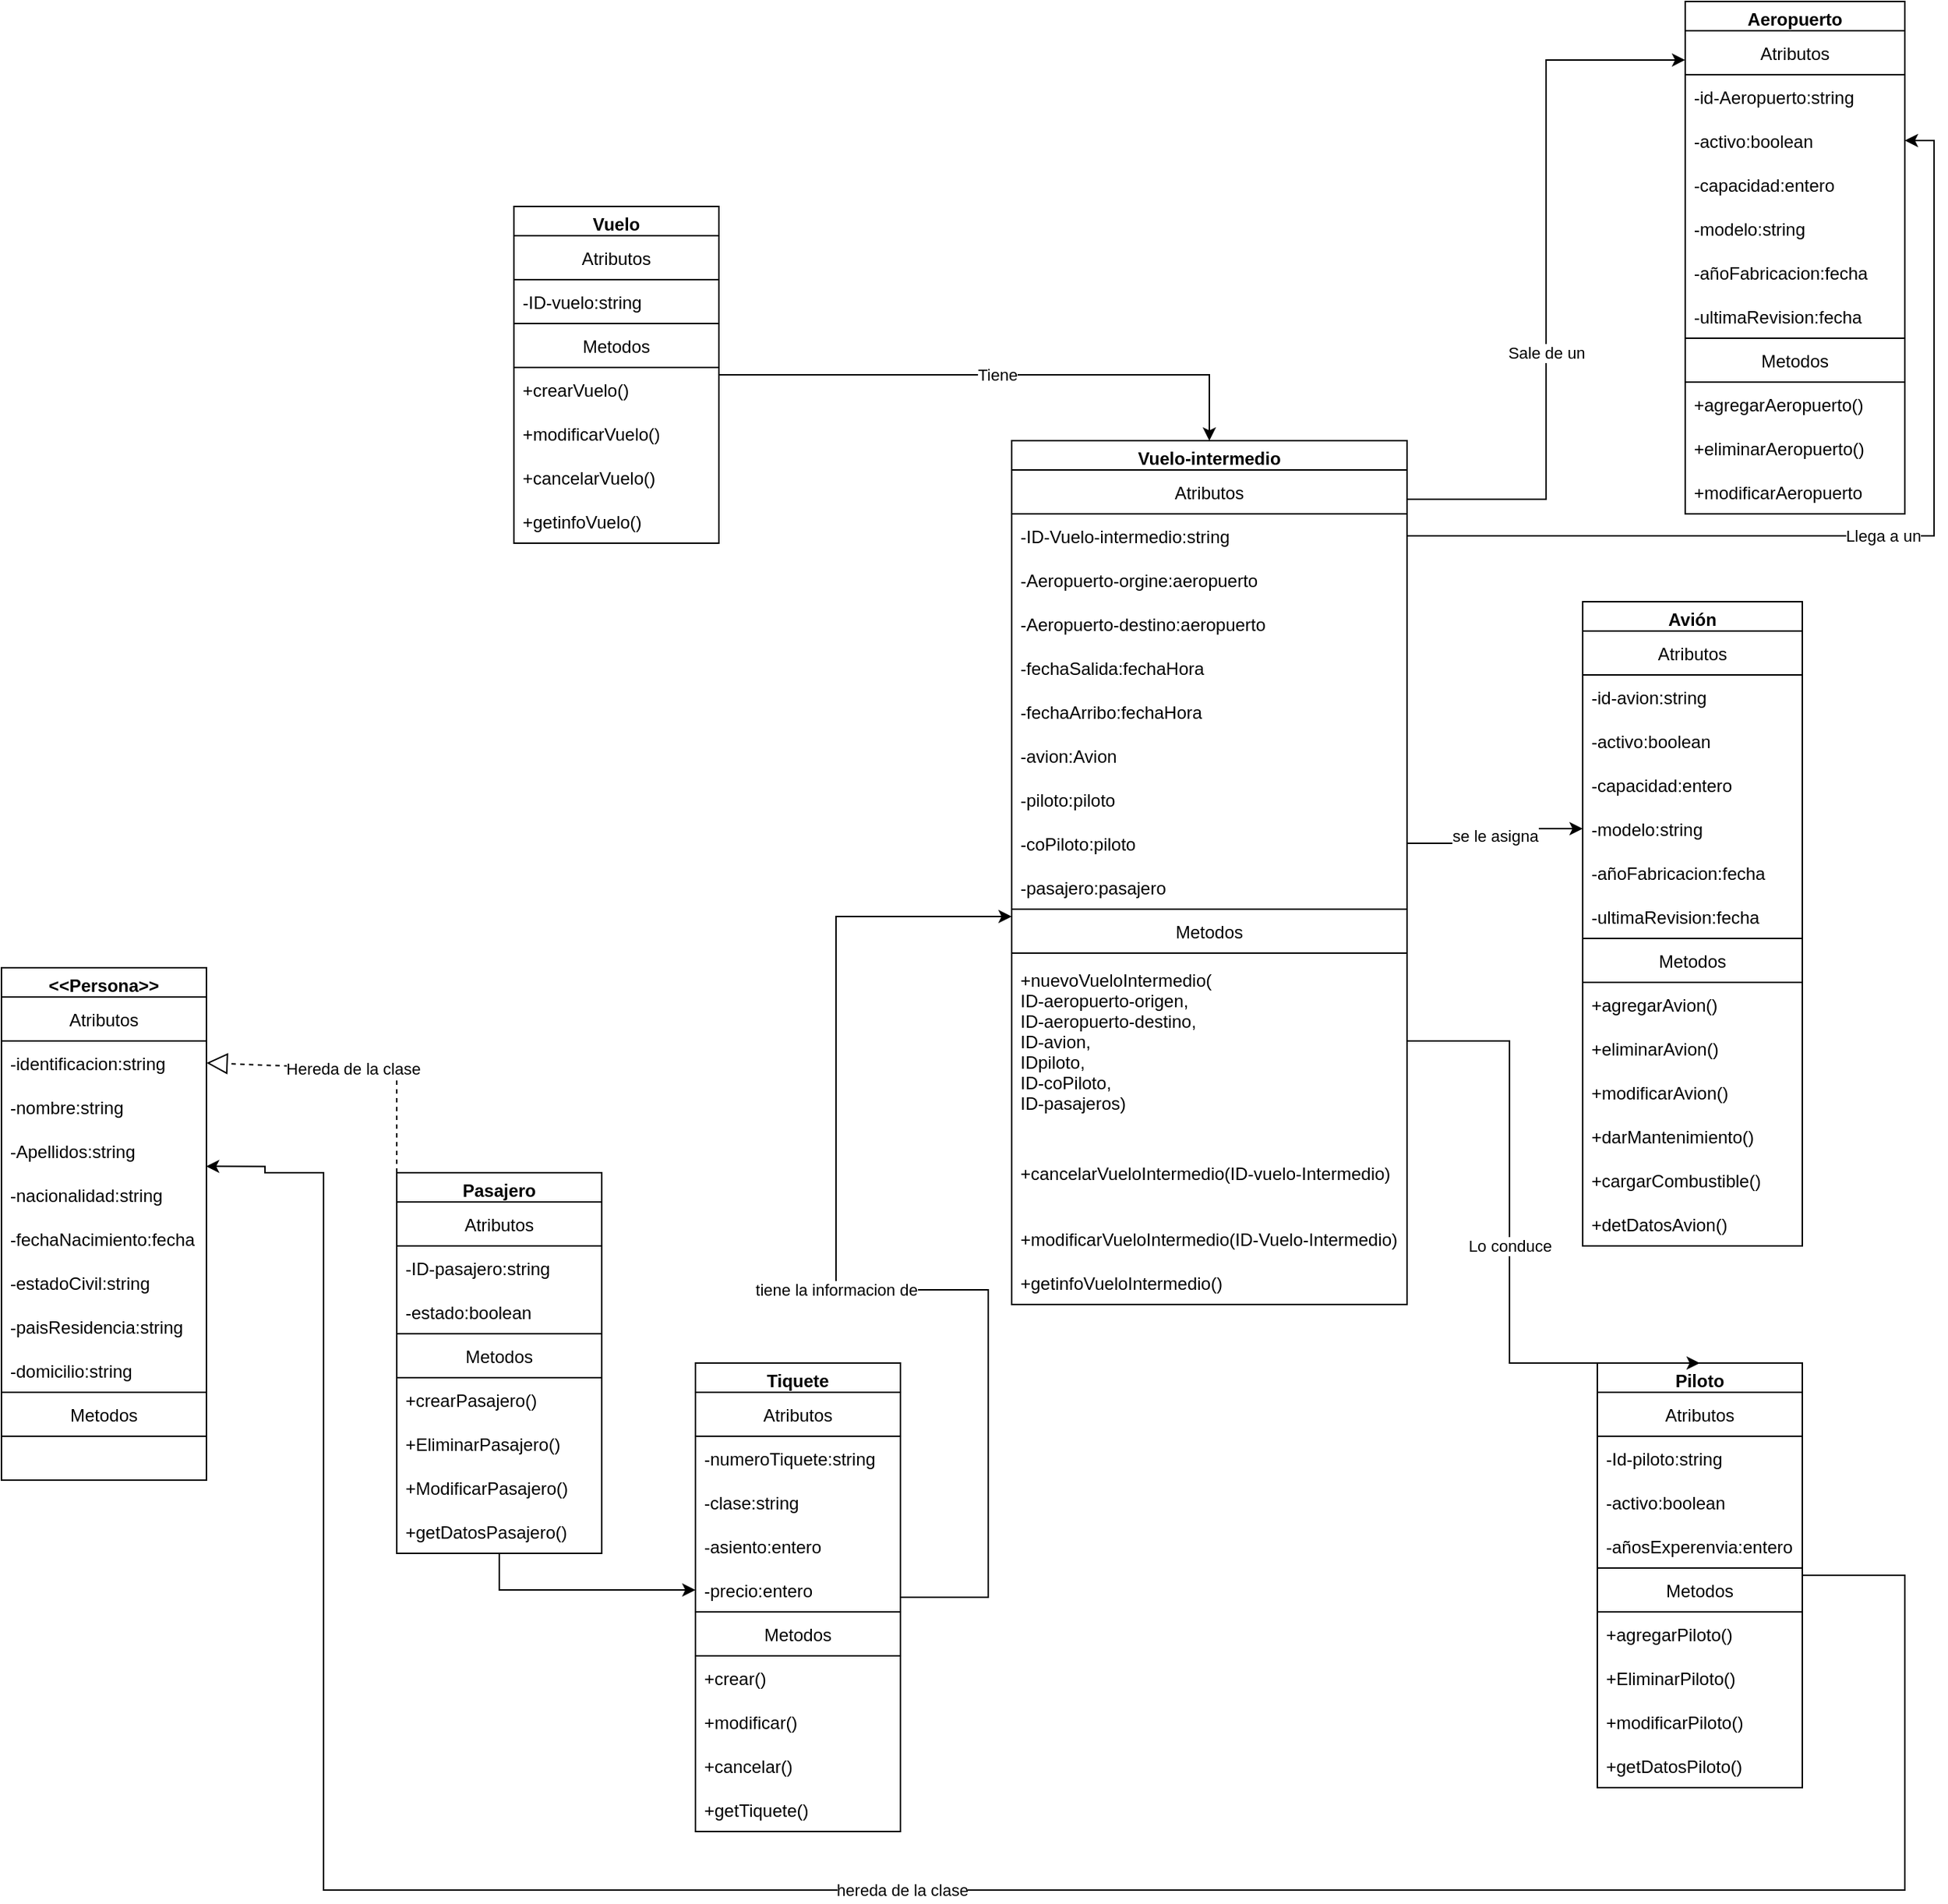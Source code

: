 <mxfile version="15.9.4" type="device"><diagram id="pXlQcnhC46ShJU4IHfXR" name="Page-1"><mxGraphModel dx="3597" dy="2556" grid="1" gridSize="10" guides="1" tooltips="1" connect="1" arrows="1" fold="1" page="1" pageScale="1" pageWidth="827" pageHeight="1169" math="0" shadow="0"><root><mxCell id="0"/><mxCell id="1" parent="0"/><mxCell id="eh5lJTkX2KjOPlwY-yoo-121" value="Tiene" style="edgeStyle=orthogonalEdgeStyle;rounded=0;orthogonalLoop=1;jettySize=auto;html=1;entryX=0.5;entryY=0;entryDx=0;entryDy=0;" edge="1" parent="1" source="eh5lJTkX2KjOPlwY-yoo-1" target="eh5lJTkX2KjOPlwY-yoo-13"><mxGeometry relative="1" as="geometry"/></mxCell><mxCell id="eh5lJTkX2KjOPlwY-yoo-1" value="Vuelo" style="swimlane;" vertex="1" parent="1"><mxGeometry x="20" width="140" height="230" as="geometry"/></mxCell><mxCell id="eh5lJTkX2KjOPlwY-yoo-2" value="Atributos" style="swimlane;fontStyle=0;childLayout=stackLayout;horizontal=1;startSize=30;horizontalStack=0;resizeParent=1;resizeParentMax=0;resizeLast=0;collapsible=1;marginBottom=0;" vertex="1" parent="eh5lJTkX2KjOPlwY-yoo-1"><mxGeometry y="20" width="140" height="60" as="geometry"/></mxCell><mxCell id="eh5lJTkX2KjOPlwY-yoo-3" value="-ID-vuelo:string" style="text;strokeColor=none;fillColor=none;align=left;verticalAlign=middle;spacingLeft=4;spacingRight=4;overflow=hidden;points=[[0,0.5],[1,0.5]];portConstraint=eastwest;rotatable=0;" vertex="1" parent="eh5lJTkX2KjOPlwY-yoo-2"><mxGeometry y="30" width="140" height="30" as="geometry"/></mxCell><mxCell id="eh5lJTkX2KjOPlwY-yoo-6" value="Metodos" style="swimlane;fontStyle=0;childLayout=stackLayout;horizontal=1;startSize=30;horizontalStack=0;resizeParent=1;resizeParentMax=0;resizeLast=0;collapsible=1;marginBottom=0;" vertex="1" parent="eh5lJTkX2KjOPlwY-yoo-1"><mxGeometry y="80" width="140" height="150" as="geometry"/></mxCell><mxCell id="eh5lJTkX2KjOPlwY-yoo-7" value="+crearVuelo()" style="text;strokeColor=none;fillColor=none;align=left;verticalAlign=middle;spacingLeft=4;spacingRight=4;overflow=hidden;points=[[0,0.5],[1,0.5]];portConstraint=eastwest;rotatable=0;" vertex="1" parent="eh5lJTkX2KjOPlwY-yoo-6"><mxGeometry y="30" width="140" height="30" as="geometry"/></mxCell><mxCell id="eh5lJTkX2KjOPlwY-yoo-8" value="+modificarVuelo()" style="text;strokeColor=none;fillColor=none;align=left;verticalAlign=middle;spacingLeft=4;spacingRight=4;overflow=hidden;points=[[0,0.5],[1,0.5]];portConstraint=eastwest;rotatable=0;" vertex="1" parent="eh5lJTkX2KjOPlwY-yoo-6"><mxGeometry y="60" width="140" height="30" as="geometry"/></mxCell><mxCell id="eh5lJTkX2KjOPlwY-yoo-10" value="+cancelarVuelo()" style="text;strokeColor=none;fillColor=none;align=left;verticalAlign=middle;spacingLeft=4;spacingRight=4;overflow=hidden;points=[[0,0.5],[1,0.5]];portConstraint=eastwest;rotatable=0;" vertex="1" parent="eh5lJTkX2KjOPlwY-yoo-6"><mxGeometry y="90" width="140" height="30" as="geometry"/></mxCell><mxCell id="eh5lJTkX2KjOPlwY-yoo-9" value="+getinfoVuelo()" style="text;strokeColor=none;fillColor=none;align=left;verticalAlign=middle;spacingLeft=4;spacingRight=4;overflow=hidden;points=[[0,0.5],[1,0.5]];portConstraint=eastwest;rotatable=0;" vertex="1" parent="eh5lJTkX2KjOPlwY-yoo-6"><mxGeometry y="120" width="140" height="30" as="geometry"/></mxCell><mxCell id="eh5lJTkX2KjOPlwY-yoo-13" value="Vuelo-intermedio" style="swimlane;" vertex="1" parent="1"><mxGeometry x="360" y="160" width="270" height="590" as="geometry"/></mxCell><mxCell id="eh5lJTkX2KjOPlwY-yoo-14" value="Atributos" style="swimlane;fontStyle=0;childLayout=stackLayout;horizontal=1;startSize=30;horizontalStack=0;resizeParent=1;resizeParentMax=0;resizeLast=0;collapsible=1;marginBottom=0;" vertex="1" parent="eh5lJTkX2KjOPlwY-yoo-13"><mxGeometry y="20" width="270" height="570" as="geometry"/></mxCell><mxCell id="eh5lJTkX2KjOPlwY-yoo-15" value="-ID-Vuelo-intermedio:string   " style="text;strokeColor=none;fillColor=none;align=left;verticalAlign=middle;spacingLeft=4;spacingRight=4;overflow=hidden;points=[[0,0.5],[1,0.5]];portConstraint=eastwest;rotatable=0;" vertex="1" parent="eh5lJTkX2KjOPlwY-yoo-14"><mxGeometry y="30" width="270" height="30" as="geometry"/></mxCell><mxCell id="eh5lJTkX2KjOPlwY-yoo-69" value="-Aeropuerto-orgine:aeropuerto" style="text;strokeColor=none;fillColor=none;align=left;verticalAlign=middle;spacingLeft=4;spacingRight=4;overflow=hidden;points=[[0,0.5],[1,0.5]];portConstraint=eastwest;rotatable=0;" vertex="1" parent="eh5lJTkX2KjOPlwY-yoo-14"><mxGeometry y="60" width="270" height="30" as="geometry"/></mxCell><mxCell id="eh5lJTkX2KjOPlwY-yoo-70" value="-Aeropuerto-destino:aeropuerto" style="text;strokeColor=none;fillColor=none;align=left;verticalAlign=middle;spacingLeft=4;spacingRight=4;overflow=hidden;points=[[0,0.5],[1,0.5]];portConstraint=eastwest;rotatable=0;" vertex="1" parent="eh5lJTkX2KjOPlwY-yoo-14"><mxGeometry y="90" width="270" height="30" as="geometry"/></mxCell><mxCell id="eh5lJTkX2KjOPlwY-yoo-71" value="-fechaSalida:fechaHora" style="text;strokeColor=none;fillColor=none;align=left;verticalAlign=middle;spacingLeft=4;spacingRight=4;overflow=hidden;points=[[0,0.5],[1,0.5]];portConstraint=eastwest;rotatable=0;" vertex="1" parent="eh5lJTkX2KjOPlwY-yoo-14"><mxGeometry y="120" width="270" height="30" as="geometry"/></mxCell><mxCell id="eh5lJTkX2KjOPlwY-yoo-72" value="-fechaArribo:fechaHora" style="text;strokeColor=none;fillColor=none;align=left;verticalAlign=middle;spacingLeft=4;spacingRight=4;overflow=hidden;points=[[0,0.5],[1,0.5]];portConstraint=eastwest;rotatable=0;" vertex="1" parent="eh5lJTkX2KjOPlwY-yoo-14"><mxGeometry y="150" width="270" height="30" as="geometry"/></mxCell><mxCell id="eh5lJTkX2KjOPlwY-yoo-73" value="-avion:Avion" style="text;strokeColor=none;fillColor=none;align=left;verticalAlign=middle;spacingLeft=4;spacingRight=4;overflow=hidden;points=[[0,0.5],[1,0.5]];portConstraint=eastwest;rotatable=0;" vertex="1" parent="eh5lJTkX2KjOPlwY-yoo-14"><mxGeometry y="180" width="270" height="30" as="geometry"/></mxCell><mxCell id="eh5lJTkX2KjOPlwY-yoo-74" value="-piloto:piloto" style="text;strokeColor=none;fillColor=none;align=left;verticalAlign=middle;spacingLeft=4;spacingRight=4;overflow=hidden;points=[[0,0.5],[1,0.5]];portConstraint=eastwest;rotatable=0;" vertex="1" parent="eh5lJTkX2KjOPlwY-yoo-14"><mxGeometry y="210" width="270" height="30" as="geometry"/></mxCell><mxCell id="eh5lJTkX2KjOPlwY-yoo-75" value="-coPiloto:piloto" style="text;strokeColor=none;fillColor=none;align=left;verticalAlign=middle;spacingLeft=4;spacingRight=4;overflow=hidden;points=[[0,0.5],[1,0.5]];portConstraint=eastwest;rotatable=0;" vertex="1" parent="eh5lJTkX2KjOPlwY-yoo-14"><mxGeometry y="240" width="270" height="30" as="geometry"/></mxCell><mxCell id="eh5lJTkX2KjOPlwY-yoo-76" value="-pasajero:pasajero" style="text;strokeColor=none;fillColor=none;align=left;verticalAlign=middle;spacingLeft=4;spacingRight=4;overflow=hidden;points=[[0,0.5],[1,0.5]];portConstraint=eastwest;rotatable=0;" vertex="1" parent="eh5lJTkX2KjOPlwY-yoo-14"><mxGeometry y="270" width="270" height="30" as="geometry"/></mxCell><mxCell id="eh5lJTkX2KjOPlwY-yoo-16" value="Metodos" style="swimlane;fontStyle=0;childLayout=stackLayout;horizontal=1;startSize=30;horizontalStack=0;resizeParent=1;resizeParentMax=0;resizeLast=0;collapsible=1;marginBottom=0;" vertex="1" parent="eh5lJTkX2KjOPlwY-yoo-14"><mxGeometry y="300" width="270" height="270" as="geometry"/></mxCell><mxCell id="eh5lJTkX2KjOPlwY-yoo-17" value="+nuevoVueloIntermedio(&#10;ID-aeropuerto-origen,&#10;ID-aeropuerto-destino,&#10;ID-avion,&#10;IDpiloto,&#10;ID-coPiloto,&#10;ID-pasajeros)" style="text;strokeColor=none;fillColor=none;align=left;verticalAlign=middle;spacingLeft=4;spacingRight=4;overflow=hidden;points=[[0,0.5],[1,0.5]];portConstraint=eastwest;rotatable=0;" vertex="1" parent="eh5lJTkX2KjOPlwY-yoo-16"><mxGeometry y="30" width="270" height="120" as="geometry"/></mxCell><mxCell id="eh5lJTkX2KjOPlwY-yoo-18" value="+cancelarVueloIntermedio(ID-vuelo-Intermedio)" style="text;strokeColor=none;fillColor=none;align=left;verticalAlign=middle;spacingLeft=4;spacingRight=4;overflow=hidden;points=[[0,0.5],[1,0.5]];portConstraint=eastwest;rotatable=0;" vertex="1" parent="eh5lJTkX2KjOPlwY-yoo-16"><mxGeometry y="150" width="270" height="60" as="geometry"/></mxCell><mxCell id="eh5lJTkX2KjOPlwY-yoo-19" value="+modificarVueloIntermedio(ID-Vuelo-Intermedio)" style="text;strokeColor=none;fillColor=none;align=left;verticalAlign=middle;spacingLeft=4;spacingRight=4;overflow=hidden;points=[[0,0.5],[1,0.5]];portConstraint=eastwest;rotatable=0;" vertex="1" parent="eh5lJTkX2KjOPlwY-yoo-16"><mxGeometry y="210" width="270" height="30" as="geometry"/></mxCell><mxCell id="eh5lJTkX2KjOPlwY-yoo-20" value="+getinfoVueloIntermedio()" style="text;strokeColor=none;fillColor=none;align=left;verticalAlign=middle;spacingLeft=4;spacingRight=4;overflow=hidden;points=[[0,0.5],[1,0.5]];portConstraint=eastwest;rotatable=0;" vertex="1" parent="eh5lJTkX2KjOPlwY-yoo-16"><mxGeometry y="240" width="270" height="30" as="geometry"/></mxCell><mxCell id="eh5lJTkX2KjOPlwY-yoo-124" value="hereda de la clase" style="edgeStyle=orthogonalEdgeStyle;rounded=0;orthogonalLoop=1;jettySize=auto;html=1;entryX=0.998;entryY=-0.144;entryDx=0;entryDy=0;entryPerimeter=0;" edge="1" parent="1" source="eh5lJTkX2KjOPlwY-yoo-21" target="eh5lJTkX2KjOPlwY-yoo-107"><mxGeometry relative="1" as="geometry"><mxPoint x="-140" y="710" as="targetPoint"/><Array as="points"><mxPoint x="970" y="935"/><mxPoint x="970" y="1150"/><mxPoint x="-110" y="1150"/><mxPoint x="-110" y="660"/><mxPoint x="-150" y="660"/><mxPoint x="-150" y="656"/></Array></mxGeometry></mxCell><mxCell id="eh5lJTkX2KjOPlwY-yoo-21" value="Piloto" style="swimlane;" vertex="1" parent="1"><mxGeometry x="760" y="790" width="140" height="290" as="geometry"/></mxCell><mxCell id="eh5lJTkX2KjOPlwY-yoo-22" value="Atributos" style="swimlane;fontStyle=0;childLayout=stackLayout;horizontal=1;startSize=30;horizontalStack=0;resizeParent=1;resizeParentMax=0;resizeLast=0;collapsible=1;marginBottom=0;" vertex="1" parent="eh5lJTkX2KjOPlwY-yoo-21"><mxGeometry y="20" width="140" height="120" as="geometry"/></mxCell><mxCell id="eh5lJTkX2KjOPlwY-yoo-23" value="-Id-piloto:string" style="text;strokeColor=none;fillColor=none;align=left;verticalAlign=middle;spacingLeft=4;spacingRight=4;overflow=hidden;points=[[0,0.5],[1,0.5]];portConstraint=eastwest;rotatable=0;" vertex="1" parent="eh5lJTkX2KjOPlwY-yoo-22"><mxGeometry y="30" width="140" height="30" as="geometry"/></mxCell><mxCell id="eh5lJTkX2KjOPlwY-yoo-98" value="-activo:boolean" style="text;strokeColor=none;fillColor=none;align=left;verticalAlign=middle;spacingLeft=4;spacingRight=4;overflow=hidden;points=[[0,0.5],[1,0.5]];portConstraint=eastwest;rotatable=0;" vertex="1" parent="eh5lJTkX2KjOPlwY-yoo-22"><mxGeometry y="60" width="140" height="30" as="geometry"/></mxCell><mxCell id="eh5lJTkX2KjOPlwY-yoo-99" value="-añosExperenvia:entero" style="text;strokeColor=none;fillColor=none;align=left;verticalAlign=middle;spacingLeft=4;spacingRight=4;overflow=hidden;points=[[0,0.5],[1,0.5]];portConstraint=eastwest;rotatable=0;" vertex="1" parent="eh5lJTkX2KjOPlwY-yoo-22"><mxGeometry y="90" width="140" height="30" as="geometry"/></mxCell><mxCell id="eh5lJTkX2KjOPlwY-yoo-24" value="Metodos" style="swimlane;fontStyle=0;childLayout=stackLayout;horizontal=1;startSize=30;horizontalStack=0;resizeParent=1;resizeParentMax=0;resizeLast=0;collapsible=1;marginBottom=0;" vertex="1" parent="eh5lJTkX2KjOPlwY-yoo-21"><mxGeometry y="140" width="140" height="150" as="geometry"/></mxCell><mxCell id="eh5lJTkX2KjOPlwY-yoo-25" value="+agregarPiloto()" style="text;strokeColor=none;fillColor=none;align=left;verticalAlign=middle;spacingLeft=4;spacingRight=4;overflow=hidden;points=[[0,0.5],[1,0.5]];portConstraint=eastwest;rotatable=0;" vertex="1" parent="eh5lJTkX2KjOPlwY-yoo-24"><mxGeometry y="30" width="140" height="30" as="geometry"/></mxCell><mxCell id="eh5lJTkX2KjOPlwY-yoo-26" value="+EliminarPiloto()" style="text;strokeColor=none;fillColor=none;align=left;verticalAlign=middle;spacingLeft=4;spacingRight=4;overflow=hidden;points=[[0,0.5],[1,0.5]];portConstraint=eastwest;rotatable=0;" vertex="1" parent="eh5lJTkX2KjOPlwY-yoo-24"><mxGeometry y="60" width="140" height="30" as="geometry"/></mxCell><mxCell id="eh5lJTkX2KjOPlwY-yoo-27" value="+modificarPiloto()" style="text;strokeColor=none;fillColor=none;align=left;verticalAlign=middle;spacingLeft=4;spacingRight=4;overflow=hidden;points=[[0,0.5],[1,0.5]];portConstraint=eastwest;rotatable=0;" vertex="1" parent="eh5lJTkX2KjOPlwY-yoo-24"><mxGeometry y="90" width="140" height="30" as="geometry"/></mxCell><mxCell id="eh5lJTkX2KjOPlwY-yoo-28" value="+getDatosPiloto()" style="text;strokeColor=none;fillColor=none;align=left;verticalAlign=middle;spacingLeft=4;spacingRight=4;overflow=hidden;points=[[0,0.5],[1,0.5]];portConstraint=eastwest;rotatable=0;" vertex="1" parent="eh5lJTkX2KjOPlwY-yoo-24"><mxGeometry y="120" width="140" height="30" as="geometry"/></mxCell><mxCell id="eh5lJTkX2KjOPlwY-yoo-37" value="Aeropuerto" style="swimlane;" vertex="1" parent="1"><mxGeometry x="820" y="-140" width="150" height="350" as="geometry"/></mxCell><mxCell id="eh5lJTkX2KjOPlwY-yoo-38" value="Atributos" style="swimlane;fontStyle=0;childLayout=stackLayout;horizontal=1;startSize=30;horizontalStack=0;resizeParent=1;resizeParentMax=0;resizeLast=0;collapsible=1;marginBottom=0;" vertex="1" parent="eh5lJTkX2KjOPlwY-yoo-37"><mxGeometry y="20" width="150" height="210" as="geometry"/></mxCell><mxCell id="eh5lJTkX2KjOPlwY-yoo-39" value="-id-Aeropuerto:string" style="text;strokeColor=none;fillColor=none;align=left;verticalAlign=middle;spacingLeft=4;spacingRight=4;overflow=hidden;points=[[0,0.5],[1,0.5]];portConstraint=eastwest;rotatable=0;" vertex="1" parent="eh5lJTkX2KjOPlwY-yoo-38"><mxGeometry y="30" width="150" height="30" as="geometry"/></mxCell><mxCell id="eh5lJTkX2KjOPlwY-yoo-77" value="-activo:boolean" style="text;strokeColor=none;fillColor=none;align=left;verticalAlign=middle;spacingLeft=4;spacingRight=4;overflow=hidden;points=[[0,0.5],[1,0.5]];portConstraint=eastwest;rotatable=0;" vertex="1" parent="eh5lJTkX2KjOPlwY-yoo-38"><mxGeometry y="60" width="150" height="30" as="geometry"/></mxCell><mxCell id="eh5lJTkX2KjOPlwY-yoo-78" value="-capacidad:entero" style="text;strokeColor=none;fillColor=none;align=left;verticalAlign=middle;spacingLeft=4;spacingRight=4;overflow=hidden;points=[[0,0.5],[1,0.5]];portConstraint=eastwest;rotatable=0;" vertex="1" parent="eh5lJTkX2KjOPlwY-yoo-38"><mxGeometry y="90" width="150" height="30" as="geometry"/></mxCell><mxCell id="eh5lJTkX2KjOPlwY-yoo-80" value="-modelo:string" style="text;strokeColor=none;fillColor=none;align=left;verticalAlign=middle;spacingLeft=4;spacingRight=4;overflow=hidden;points=[[0,0.5],[1,0.5]];portConstraint=eastwest;rotatable=0;" vertex="1" parent="eh5lJTkX2KjOPlwY-yoo-38"><mxGeometry y="120" width="150" height="30" as="geometry"/></mxCell><mxCell id="eh5lJTkX2KjOPlwY-yoo-81" value="-añoFabricacion:fecha" style="text;strokeColor=none;fillColor=none;align=left;verticalAlign=middle;spacingLeft=4;spacingRight=4;overflow=hidden;points=[[0,0.5],[1,0.5]];portConstraint=eastwest;rotatable=0;" vertex="1" parent="eh5lJTkX2KjOPlwY-yoo-38"><mxGeometry y="150" width="150" height="30" as="geometry"/></mxCell><mxCell id="eh5lJTkX2KjOPlwY-yoo-82" value="-ultimaRevision:fecha" style="text;strokeColor=none;fillColor=none;align=left;verticalAlign=middle;spacingLeft=4;spacingRight=4;overflow=hidden;points=[[0,0.5],[1,0.5]];portConstraint=eastwest;rotatable=0;" vertex="1" parent="eh5lJTkX2KjOPlwY-yoo-38"><mxGeometry y="180" width="150" height="30" as="geometry"/></mxCell><mxCell id="eh5lJTkX2KjOPlwY-yoo-40" value="Metodos" style="swimlane;fontStyle=0;childLayout=stackLayout;horizontal=1;startSize=30;horizontalStack=0;resizeParent=1;resizeParentMax=0;resizeLast=0;collapsible=1;marginBottom=0;" vertex="1" parent="eh5lJTkX2KjOPlwY-yoo-37"><mxGeometry y="230" width="150" height="120" as="geometry"/></mxCell><mxCell id="eh5lJTkX2KjOPlwY-yoo-41" value="+agregarAeropuerto()" style="text;strokeColor=none;fillColor=none;align=left;verticalAlign=middle;spacingLeft=4;spacingRight=4;overflow=hidden;points=[[0,0.5],[1,0.5]];portConstraint=eastwest;rotatable=0;" vertex="1" parent="eh5lJTkX2KjOPlwY-yoo-40"><mxGeometry y="30" width="150" height="30" as="geometry"/></mxCell><mxCell id="eh5lJTkX2KjOPlwY-yoo-42" value="+eliminarAeropuerto()" style="text;strokeColor=none;fillColor=none;align=left;verticalAlign=middle;spacingLeft=4;spacingRight=4;overflow=hidden;points=[[0,0.5],[1,0.5]];portConstraint=eastwest;rotatable=0;" vertex="1" parent="eh5lJTkX2KjOPlwY-yoo-40"><mxGeometry y="60" width="150" height="30" as="geometry"/></mxCell><mxCell id="eh5lJTkX2KjOPlwY-yoo-43" value="+modificarAeropuerto" style="text;strokeColor=none;fillColor=none;align=left;verticalAlign=middle;spacingLeft=4;spacingRight=4;overflow=hidden;points=[[0,0.5],[1,0.5]];portConstraint=eastwest;rotatable=0;" vertex="1" parent="eh5lJTkX2KjOPlwY-yoo-40"><mxGeometry y="90" width="150" height="30" as="geometry"/></mxCell><mxCell id="eh5lJTkX2KjOPlwY-yoo-122" value="tiene la informacion de" style="edgeStyle=orthogonalEdgeStyle;rounded=0;orthogonalLoop=1;jettySize=auto;html=1;entryX=0;entryY=1.167;entryDx=0;entryDy=0;entryPerimeter=0;" edge="1" parent="1" source="eh5lJTkX2KjOPlwY-yoo-45" target="eh5lJTkX2KjOPlwY-yoo-76"><mxGeometry relative="1" as="geometry"><mxPoint x="310" y="450" as="targetPoint"/><Array as="points"><mxPoint x="344" y="740"/><mxPoint x="240" y="740"/><mxPoint x="240" y="485"/></Array></mxGeometry></mxCell><mxCell id="eh5lJTkX2KjOPlwY-yoo-45" value="Tiquete" style="swimlane;" vertex="1" parent="1"><mxGeometry x="144" y="790" width="140" height="320" as="geometry"/></mxCell><mxCell id="eh5lJTkX2KjOPlwY-yoo-46" value="Atributos" style="swimlane;fontStyle=0;childLayout=stackLayout;horizontal=1;startSize=30;horizontalStack=0;resizeParent=1;resizeParentMax=0;resizeLast=0;collapsible=1;marginBottom=0;" vertex="1" parent="eh5lJTkX2KjOPlwY-yoo-45"><mxGeometry y="20" width="140" height="150" as="geometry"/></mxCell><mxCell id="eh5lJTkX2KjOPlwY-yoo-47" value="-numeroTiquete:string" style="text;strokeColor=none;fillColor=none;align=left;verticalAlign=middle;spacingLeft=4;spacingRight=4;overflow=hidden;points=[[0,0.5],[1,0.5]];portConstraint=eastwest;rotatable=0;" vertex="1" parent="eh5lJTkX2KjOPlwY-yoo-46"><mxGeometry y="30" width="140" height="30" as="geometry"/></mxCell><mxCell id="eh5lJTkX2KjOPlwY-yoo-100" value="-clase:string" style="text;strokeColor=none;fillColor=none;align=left;verticalAlign=middle;spacingLeft=4;spacingRight=4;overflow=hidden;points=[[0,0.5],[1,0.5]];portConstraint=eastwest;rotatable=0;" vertex="1" parent="eh5lJTkX2KjOPlwY-yoo-46"><mxGeometry y="60" width="140" height="30" as="geometry"/></mxCell><mxCell id="eh5lJTkX2KjOPlwY-yoo-101" value="-asiento:entero" style="text;strokeColor=none;fillColor=none;align=left;verticalAlign=middle;spacingLeft=4;spacingRight=4;overflow=hidden;points=[[0,0.5],[1,0.5]];portConstraint=eastwest;rotatable=0;" vertex="1" parent="eh5lJTkX2KjOPlwY-yoo-46"><mxGeometry y="90" width="140" height="30" as="geometry"/></mxCell><mxCell id="eh5lJTkX2KjOPlwY-yoo-102" value="-precio:entero" style="text;strokeColor=none;fillColor=none;align=left;verticalAlign=middle;spacingLeft=4;spacingRight=4;overflow=hidden;points=[[0,0.5],[1,0.5]];portConstraint=eastwest;rotatable=0;" vertex="1" parent="eh5lJTkX2KjOPlwY-yoo-46"><mxGeometry y="120" width="140" height="30" as="geometry"/></mxCell><mxCell id="eh5lJTkX2KjOPlwY-yoo-48" value="Metodos" style="swimlane;fontStyle=0;childLayout=stackLayout;horizontal=1;startSize=30;horizontalStack=0;resizeParent=1;resizeParentMax=0;resizeLast=0;collapsible=1;marginBottom=0;" vertex="1" parent="eh5lJTkX2KjOPlwY-yoo-45"><mxGeometry y="170" width="140" height="150" as="geometry"/></mxCell><mxCell id="eh5lJTkX2KjOPlwY-yoo-49" value="+crear()" style="text;strokeColor=none;fillColor=none;align=left;verticalAlign=middle;spacingLeft=4;spacingRight=4;overflow=hidden;points=[[0,0.5],[1,0.5]];portConstraint=eastwest;rotatable=0;" vertex="1" parent="eh5lJTkX2KjOPlwY-yoo-48"><mxGeometry y="30" width="140" height="30" as="geometry"/></mxCell><mxCell id="eh5lJTkX2KjOPlwY-yoo-50" value="+modificar()" style="text;strokeColor=none;fillColor=none;align=left;verticalAlign=middle;spacingLeft=4;spacingRight=4;overflow=hidden;points=[[0,0.5],[1,0.5]];portConstraint=eastwest;rotatable=0;" vertex="1" parent="eh5lJTkX2KjOPlwY-yoo-48"><mxGeometry y="60" width="140" height="30" as="geometry"/></mxCell><mxCell id="eh5lJTkX2KjOPlwY-yoo-51" value="+cancelar()" style="text;strokeColor=none;fillColor=none;align=left;verticalAlign=middle;spacingLeft=4;spacingRight=4;overflow=hidden;points=[[0,0.5],[1,0.5]];portConstraint=eastwest;rotatable=0;" vertex="1" parent="eh5lJTkX2KjOPlwY-yoo-48"><mxGeometry y="90" width="140" height="30" as="geometry"/></mxCell><mxCell id="eh5lJTkX2KjOPlwY-yoo-52" value="+getTiquete()" style="text;strokeColor=none;fillColor=none;align=left;verticalAlign=middle;spacingLeft=4;spacingRight=4;overflow=hidden;points=[[0,0.5],[1,0.5]];portConstraint=eastwest;rotatable=0;" vertex="1" parent="eh5lJTkX2KjOPlwY-yoo-48"><mxGeometry y="120" width="140" height="30" as="geometry"/></mxCell><mxCell id="eh5lJTkX2KjOPlwY-yoo-120" style="edgeStyle=orthogonalEdgeStyle;rounded=0;orthogonalLoop=1;jettySize=auto;html=1;entryX=0;entryY=0.5;entryDx=0;entryDy=0;" edge="1" parent="1" source="eh5lJTkX2KjOPlwY-yoo-53" target="eh5lJTkX2KjOPlwY-yoo-102"><mxGeometry relative="1" as="geometry"/></mxCell><mxCell id="eh5lJTkX2KjOPlwY-yoo-53" value="Pasajero" style="swimlane;" vertex="1" parent="1"><mxGeometry x="-60" y="660" width="140" height="260" as="geometry"/></mxCell><mxCell id="eh5lJTkX2KjOPlwY-yoo-54" value="Atributos" style="swimlane;fontStyle=0;childLayout=stackLayout;horizontal=1;startSize=30;horizontalStack=0;resizeParent=1;resizeParentMax=0;resizeLast=0;collapsible=1;marginBottom=0;" vertex="1" parent="eh5lJTkX2KjOPlwY-yoo-53"><mxGeometry y="20" width="140" height="90" as="geometry"/></mxCell><mxCell id="eh5lJTkX2KjOPlwY-yoo-55" value="-ID-pasajero:string" style="text;strokeColor=none;fillColor=none;align=left;verticalAlign=middle;spacingLeft=4;spacingRight=4;overflow=hidden;points=[[0,0.5],[1,0.5]];portConstraint=eastwest;rotatable=0;" vertex="1" parent="eh5lJTkX2KjOPlwY-yoo-54"><mxGeometry y="30" width="140" height="30" as="geometry"/></mxCell><mxCell id="eh5lJTkX2KjOPlwY-yoo-103" value="-estado:boolean" style="text;strokeColor=none;fillColor=none;align=left;verticalAlign=middle;spacingLeft=4;spacingRight=4;overflow=hidden;points=[[0,0.5],[1,0.5]];portConstraint=eastwest;rotatable=0;" vertex="1" parent="eh5lJTkX2KjOPlwY-yoo-54"><mxGeometry y="60" width="140" height="30" as="geometry"/></mxCell><mxCell id="eh5lJTkX2KjOPlwY-yoo-56" value="Metodos" style="swimlane;fontStyle=0;childLayout=stackLayout;horizontal=1;startSize=30;horizontalStack=0;resizeParent=1;resizeParentMax=0;resizeLast=0;collapsible=1;marginBottom=0;" vertex="1" parent="eh5lJTkX2KjOPlwY-yoo-53"><mxGeometry y="110" width="140" height="150" as="geometry"/></mxCell><mxCell id="eh5lJTkX2KjOPlwY-yoo-57" value="+crearPasajero()" style="text;strokeColor=none;fillColor=none;align=left;verticalAlign=middle;spacingLeft=4;spacingRight=4;overflow=hidden;points=[[0,0.5],[1,0.5]];portConstraint=eastwest;rotatable=0;" vertex="1" parent="eh5lJTkX2KjOPlwY-yoo-56"><mxGeometry y="30" width="140" height="30" as="geometry"/></mxCell><mxCell id="eh5lJTkX2KjOPlwY-yoo-58" value="+EliminarPasajero()" style="text;strokeColor=none;fillColor=none;align=left;verticalAlign=middle;spacingLeft=4;spacingRight=4;overflow=hidden;points=[[0,0.5],[1,0.5]];portConstraint=eastwest;rotatable=0;" vertex="1" parent="eh5lJTkX2KjOPlwY-yoo-56"><mxGeometry y="60" width="140" height="30" as="geometry"/></mxCell><mxCell id="eh5lJTkX2KjOPlwY-yoo-59" value="+ModificarPasajero()" style="text;strokeColor=none;fillColor=none;align=left;verticalAlign=middle;spacingLeft=4;spacingRight=4;overflow=hidden;points=[[0,0.5],[1,0.5]];portConstraint=eastwest;rotatable=0;" vertex="1" parent="eh5lJTkX2KjOPlwY-yoo-56"><mxGeometry y="90" width="140" height="30" as="geometry"/></mxCell><mxCell id="eh5lJTkX2KjOPlwY-yoo-60" value="+getDatosPasajero()" style="text;strokeColor=none;fillColor=none;align=left;verticalAlign=middle;spacingLeft=4;spacingRight=4;overflow=hidden;points=[[0,0.5],[1,0.5]];portConstraint=eastwest;rotatable=0;" vertex="1" parent="eh5lJTkX2KjOPlwY-yoo-56"><mxGeometry y="120" width="140" height="30" as="geometry"/></mxCell><mxCell id="eh5lJTkX2KjOPlwY-yoo-61" value="&lt;&lt;Persona&gt;&gt;" style="swimlane;" vertex="1" parent="1"><mxGeometry x="-330" y="520" width="140" height="350" as="geometry"/></mxCell><mxCell id="eh5lJTkX2KjOPlwY-yoo-62" value="Atributos" style="swimlane;fontStyle=0;childLayout=stackLayout;horizontal=1;startSize=30;horizontalStack=0;resizeParent=1;resizeParentMax=0;resizeLast=0;collapsible=1;marginBottom=0;" vertex="1" parent="eh5lJTkX2KjOPlwY-yoo-61"><mxGeometry y="20" width="140" height="270" as="geometry"/></mxCell><mxCell id="eh5lJTkX2KjOPlwY-yoo-63" value="-identificacion:string" style="text;strokeColor=none;fillColor=none;align=left;verticalAlign=middle;spacingLeft=4;spacingRight=4;overflow=hidden;points=[[0,0.5],[1,0.5]];portConstraint=eastwest;rotatable=0;" vertex="1" parent="eh5lJTkX2KjOPlwY-yoo-62"><mxGeometry y="30" width="140" height="30" as="geometry"/></mxCell><mxCell id="eh5lJTkX2KjOPlwY-yoo-104" value="-nombre:string" style="text;strokeColor=none;fillColor=none;align=left;verticalAlign=middle;spacingLeft=4;spacingRight=4;overflow=hidden;points=[[0,0.5],[1,0.5]];portConstraint=eastwest;rotatable=0;" vertex="1" parent="eh5lJTkX2KjOPlwY-yoo-62"><mxGeometry y="60" width="140" height="30" as="geometry"/></mxCell><mxCell id="eh5lJTkX2KjOPlwY-yoo-105" value="-Apellidos:string" style="text;strokeColor=none;fillColor=none;align=left;verticalAlign=middle;spacingLeft=4;spacingRight=4;overflow=hidden;points=[[0,0.5],[1,0.5]];portConstraint=eastwest;rotatable=0;" vertex="1" parent="eh5lJTkX2KjOPlwY-yoo-62"><mxGeometry y="90" width="140" height="30" as="geometry"/></mxCell><mxCell id="eh5lJTkX2KjOPlwY-yoo-107" value="-nacionalidad:string" style="text;strokeColor=none;fillColor=none;align=left;verticalAlign=middle;spacingLeft=4;spacingRight=4;overflow=hidden;points=[[0,0.5],[1,0.5]];portConstraint=eastwest;rotatable=0;" vertex="1" parent="eh5lJTkX2KjOPlwY-yoo-62"><mxGeometry y="120" width="140" height="30" as="geometry"/></mxCell><mxCell id="eh5lJTkX2KjOPlwY-yoo-106" value="-fechaNacimiento:fecha" style="text;strokeColor=none;fillColor=none;align=left;verticalAlign=middle;spacingLeft=4;spacingRight=4;overflow=hidden;points=[[0,0.5],[1,0.5]];portConstraint=eastwest;rotatable=0;" vertex="1" parent="eh5lJTkX2KjOPlwY-yoo-62"><mxGeometry y="150" width="140" height="30" as="geometry"/></mxCell><mxCell id="eh5lJTkX2KjOPlwY-yoo-108" value="-estadoCivil:string" style="text;strokeColor=none;fillColor=none;align=left;verticalAlign=middle;spacingLeft=4;spacingRight=4;overflow=hidden;points=[[0,0.5],[1,0.5]];portConstraint=eastwest;rotatable=0;" vertex="1" parent="eh5lJTkX2KjOPlwY-yoo-62"><mxGeometry y="180" width="140" height="30" as="geometry"/></mxCell><mxCell id="eh5lJTkX2KjOPlwY-yoo-109" value="-paisResidencia:string" style="text;strokeColor=none;fillColor=none;align=left;verticalAlign=middle;spacingLeft=4;spacingRight=4;overflow=hidden;points=[[0,0.5],[1,0.5]];portConstraint=eastwest;rotatable=0;" vertex="1" parent="eh5lJTkX2KjOPlwY-yoo-62"><mxGeometry y="210" width="140" height="30" as="geometry"/></mxCell><mxCell id="eh5lJTkX2KjOPlwY-yoo-118" value="-domicilio:string" style="text;strokeColor=none;fillColor=none;align=left;verticalAlign=middle;spacingLeft=4;spacingRight=4;overflow=hidden;points=[[0,0.5],[1,0.5]];portConstraint=eastwest;rotatable=0;" vertex="1" parent="eh5lJTkX2KjOPlwY-yoo-62"><mxGeometry y="240" width="140" height="30" as="geometry"/></mxCell><mxCell id="eh5lJTkX2KjOPlwY-yoo-64" value="Metodos" style="swimlane;fontStyle=0;childLayout=stackLayout;horizontal=1;startSize=30;horizontalStack=0;resizeParent=1;resizeParentMax=0;resizeLast=0;collapsible=1;marginBottom=0;" vertex="1" parent="eh5lJTkX2KjOPlwY-yoo-61"><mxGeometry y="290" width="140" height="60" as="geometry"/></mxCell><mxCell id="eh5lJTkX2KjOPlwY-yoo-83" value="Avión" style="swimlane;" vertex="1" parent="1"><mxGeometry x="750" y="270" width="150" height="440" as="geometry"/></mxCell><mxCell id="eh5lJTkX2KjOPlwY-yoo-84" value="Atributos" style="swimlane;fontStyle=0;childLayout=stackLayout;horizontal=1;startSize=30;horizontalStack=0;resizeParent=1;resizeParentMax=0;resizeLast=0;collapsible=1;marginBottom=0;" vertex="1" parent="eh5lJTkX2KjOPlwY-yoo-83"><mxGeometry y="20" width="150" height="210" as="geometry"/></mxCell><mxCell id="eh5lJTkX2KjOPlwY-yoo-85" value="-id-avion:string" style="text;strokeColor=none;fillColor=none;align=left;verticalAlign=middle;spacingLeft=4;spacingRight=4;overflow=hidden;points=[[0,0.5],[1,0.5]];portConstraint=eastwest;rotatable=0;" vertex="1" parent="eh5lJTkX2KjOPlwY-yoo-84"><mxGeometry y="30" width="150" height="30" as="geometry"/></mxCell><mxCell id="eh5lJTkX2KjOPlwY-yoo-86" value="-activo:boolean" style="text;strokeColor=none;fillColor=none;align=left;verticalAlign=middle;spacingLeft=4;spacingRight=4;overflow=hidden;points=[[0,0.5],[1,0.5]];portConstraint=eastwest;rotatable=0;" vertex="1" parent="eh5lJTkX2KjOPlwY-yoo-84"><mxGeometry y="60" width="150" height="30" as="geometry"/></mxCell><mxCell id="eh5lJTkX2KjOPlwY-yoo-87" value="-capacidad:entero" style="text;strokeColor=none;fillColor=none;align=left;verticalAlign=middle;spacingLeft=4;spacingRight=4;overflow=hidden;points=[[0,0.5],[1,0.5]];portConstraint=eastwest;rotatable=0;" vertex="1" parent="eh5lJTkX2KjOPlwY-yoo-84"><mxGeometry y="90" width="150" height="30" as="geometry"/></mxCell><mxCell id="eh5lJTkX2KjOPlwY-yoo-88" value="-modelo:string" style="text;strokeColor=none;fillColor=none;align=left;verticalAlign=middle;spacingLeft=4;spacingRight=4;overflow=hidden;points=[[0,0.5],[1,0.5]];portConstraint=eastwest;rotatable=0;" vertex="1" parent="eh5lJTkX2KjOPlwY-yoo-84"><mxGeometry y="120" width="150" height="30" as="geometry"/></mxCell><mxCell id="eh5lJTkX2KjOPlwY-yoo-89" value="-añoFabricacion:fecha" style="text;strokeColor=none;fillColor=none;align=left;verticalAlign=middle;spacingLeft=4;spacingRight=4;overflow=hidden;points=[[0,0.5],[1,0.5]];portConstraint=eastwest;rotatable=0;" vertex="1" parent="eh5lJTkX2KjOPlwY-yoo-84"><mxGeometry y="150" width="150" height="30" as="geometry"/></mxCell><mxCell id="eh5lJTkX2KjOPlwY-yoo-90" value="-ultimaRevision:fecha" style="text;strokeColor=none;fillColor=none;align=left;verticalAlign=middle;spacingLeft=4;spacingRight=4;overflow=hidden;points=[[0,0.5],[1,0.5]];portConstraint=eastwest;rotatable=0;" vertex="1" parent="eh5lJTkX2KjOPlwY-yoo-84"><mxGeometry y="180" width="150" height="30" as="geometry"/></mxCell><mxCell id="eh5lJTkX2KjOPlwY-yoo-91" value="Metodos" style="swimlane;fontStyle=0;childLayout=stackLayout;horizontal=1;startSize=30;horizontalStack=0;resizeParent=1;resizeParentMax=0;resizeLast=0;collapsible=1;marginBottom=0;" vertex="1" parent="eh5lJTkX2KjOPlwY-yoo-83"><mxGeometry y="230" width="150" height="210" as="geometry"/></mxCell><mxCell id="eh5lJTkX2KjOPlwY-yoo-92" value="+agregarAvion()" style="text;strokeColor=none;fillColor=none;align=left;verticalAlign=middle;spacingLeft=4;spacingRight=4;overflow=hidden;points=[[0,0.5],[1,0.5]];portConstraint=eastwest;rotatable=0;" vertex="1" parent="eh5lJTkX2KjOPlwY-yoo-91"><mxGeometry y="30" width="150" height="30" as="geometry"/></mxCell><mxCell id="eh5lJTkX2KjOPlwY-yoo-93" value="+eliminarAvion()" style="text;strokeColor=none;fillColor=none;align=left;verticalAlign=middle;spacingLeft=4;spacingRight=4;overflow=hidden;points=[[0,0.5],[1,0.5]];portConstraint=eastwest;rotatable=0;" vertex="1" parent="eh5lJTkX2KjOPlwY-yoo-91"><mxGeometry y="60" width="150" height="30" as="geometry"/></mxCell><mxCell id="eh5lJTkX2KjOPlwY-yoo-94" value="+modificarAvion()" style="text;strokeColor=none;fillColor=none;align=left;verticalAlign=middle;spacingLeft=4;spacingRight=4;overflow=hidden;points=[[0,0.5],[1,0.5]];portConstraint=eastwest;rotatable=0;" vertex="1" parent="eh5lJTkX2KjOPlwY-yoo-91"><mxGeometry y="90" width="150" height="30" as="geometry"/></mxCell><mxCell id="eh5lJTkX2KjOPlwY-yoo-95" value="+darMantenimiento()" style="text;strokeColor=none;fillColor=none;align=left;verticalAlign=middle;spacingLeft=4;spacingRight=4;overflow=hidden;points=[[0,0.5],[1,0.5]];portConstraint=eastwest;rotatable=0;" vertex="1" parent="eh5lJTkX2KjOPlwY-yoo-91"><mxGeometry y="120" width="150" height="30" as="geometry"/></mxCell><mxCell id="eh5lJTkX2KjOPlwY-yoo-96" value="+cargarCombustible()" style="text;strokeColor=none;fillColor=none;align=left;verticalAlign=middle;spacingLeft=4;spacingRight=4;overflow=hidden;points=[[0,0.5],[1,0.5]];portConstraint=eastwest;rotatable=0;" vertex="1" parent="eh5lJTkX2KjOPlwY-yoo-91"><mxGeometry y="150" width="150" height="30" as="geometry"/></mxCell><mxCell id="eh5lJTkX2KjOPlwY-yoo-97" value="+detDatosAvion()" style="text;strokeColor=none;fillColor=none;align=left;verticalAlign=middle;spacingLeft=4;spacingRight=4;overflow=hidden;points=[[0,0.5],[1,0.5]];portConstraint=eastwest;rotatable=0;" vertex="1" parent="eh5lJTkX2KjOPlwY-yoo-91"><mxGeometry y="180" width="150" height="30" as="geometry"/></mxCell><mxCell id="eh5lJTkX2KjOPlwY-yoo-119" value="Hereda de la clase" style="endArrow=block;dashed=1;endFill=0;endSize=12;html=1;rounded=0;entryX=1;entryY=0.5;entryDx=0;entryDy=0;exitX=0;exitY=0;exitDx=0;exitDy=0;" edge="1" parent="1" source="eh5lJTkX2KjOPlwY-yoo-53" target="eh5lJTkX2KjOPlwY-yoo-63"><mxGeometry width="160" relative="1" as="geometry"><mxPoint x="230" y="700" as="sourcePoint"/><mxPoint x="390" y="700" as="targetPoint"/><Array as="points"><mxPoint x="-60" y="590"/></Array></mxGeometry></mxCell><mxCell id="eh5lJTkX2KjOPlwY-yoo-125" value="Lo conduce" style="edgeStyle=orthogonalEdgeStyle;rounded=0;orthogonalLoop=1;jettySize=auto;html=1;entryX=0.5;entryY=0;entryDx=0;entryDy=0;" edge="1" parent="1" source="eh5lJTkX2KjOPlwY-yoo-17" target="eh5lJTkX2KjOPlwY-yoo-21"><mxGeometry relative="1" as="geometry"><Array as="points"><mxPoint x="700" y="570"/><mxPoint x="700" y="790"/></Array></mxGeometry></mxCell><mxCell id="eh5lJTkX2KjOPlwY-yoo-126" value="se le asigna" style="edgeStyle=orthogonalEdgeStyle;rounded=0;orthogonalLoop=1;jettySize=auto;html=1;entryX=0;entryY=0.5;entryDx=0;entryDy=0;" edge="1" parent="1" source="eh5lJTkX2KjOPlwY-yoo-75" target="eh5lJTkX2KjOPlwY-yoo-88"><mxGeometry relative="1" as="geometry"/></mxCell><mxCell id="eh5lJTkX2KjOPlwY-yoo-127" value="Llega a un" style="edgeStyle=orthogonalEdgeStyle;rounded=0;orthogonalLoop=1;jettySize=auto;html=1;entryX=1;entryY=0.5;entryDx=0;entryDy=0;" edge="1" parent="1" source="eh5lJTkX2KjOPlwY-yoo-15" target="eh5lJTkX2KjOPlwY-yoo-77"><mxGeometry relative="1" as="geometry"/></mxCell><mxCell id="eh5lJTkX2KjOPlwY-yoo-128" value="Sale de un" style="edgeStyle=orthogonalEdgeStyle;rounded=0;orthogonalLoop=1;jettySize=auto;html=1;entryX=0;entryY=0.095;entryDx=0;entryDy=0;entryPerimeter=0;" edge="1" parent="1" source="eh5lJTkX2KjOPlwY-yoo-71" target="eh5lJTkX2KjOPlwY-yoo-38"><mxGeometry relative="1" as="geometry"><Array as="points"><mxPoint x="630" y="200"/><mxPoint x="725" y="200"/><mxPoint x="725" y="-100"/></Array></mxGeometry></mxCell></root></mxGraphModel></diagram></mxfile>